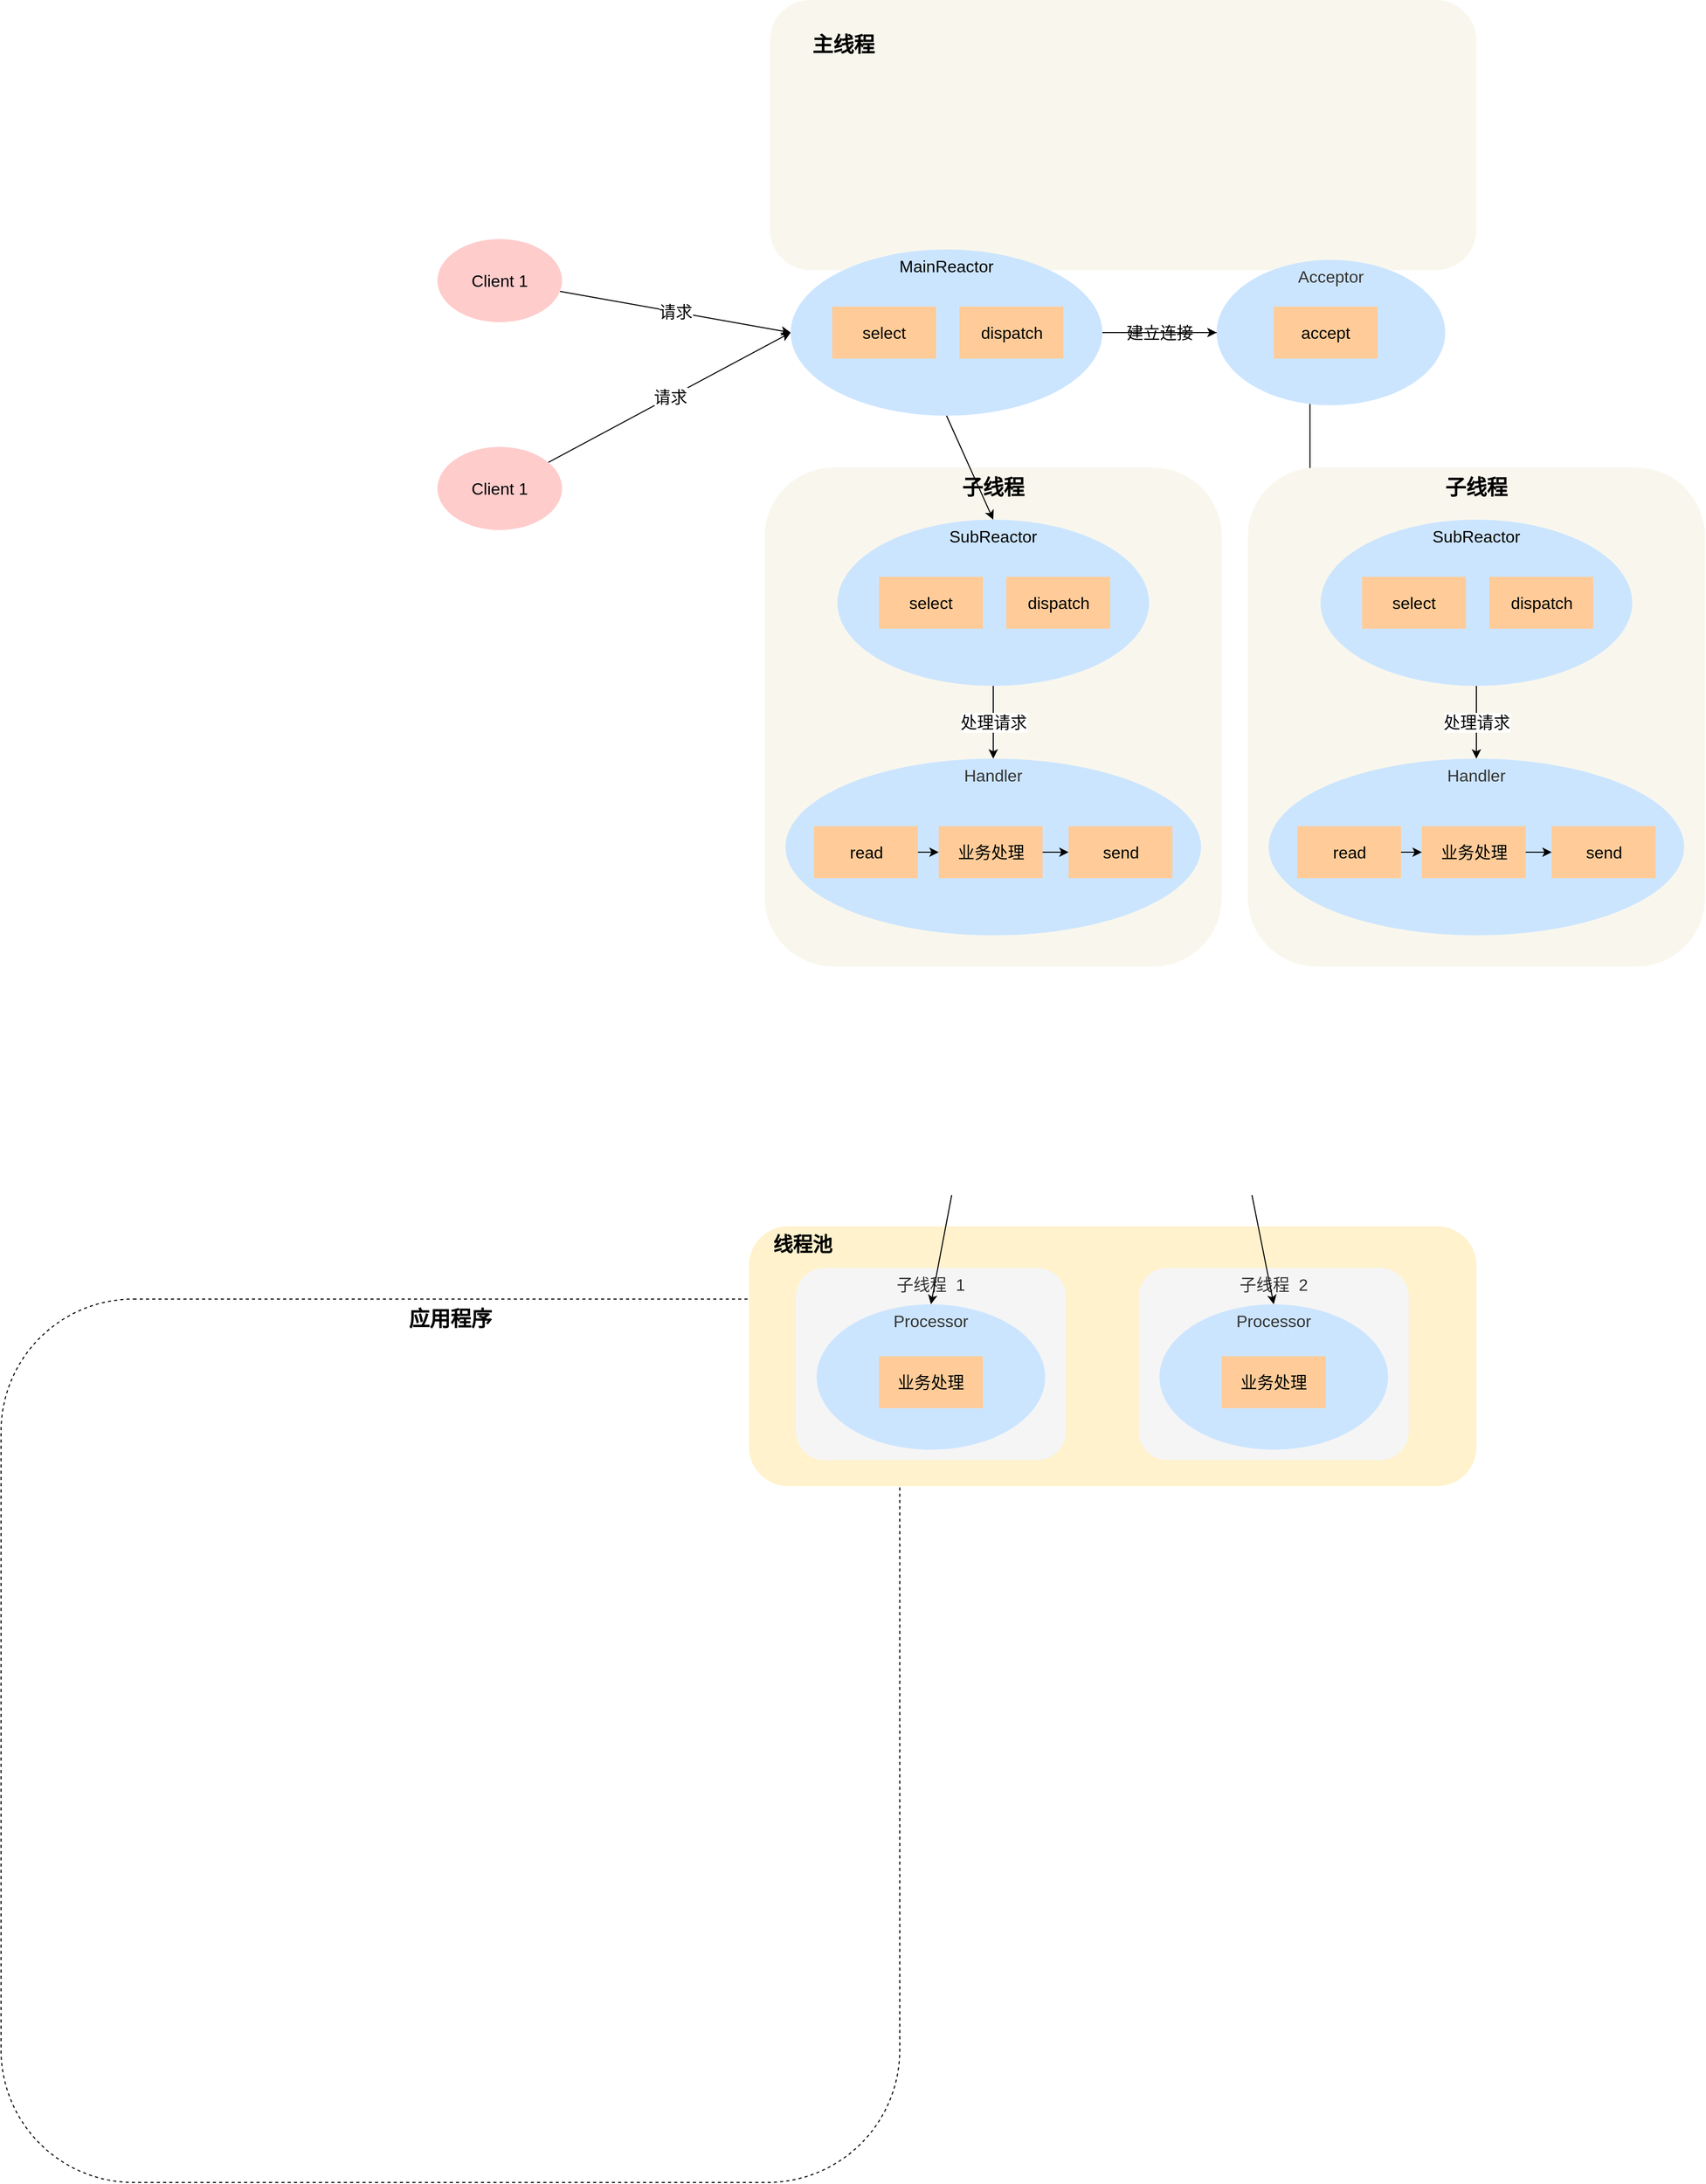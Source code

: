 <mxfile version="14.5.3" type="github">
  <diagram id="FaP1FRZkeEaly-lqHHDr" name="第 1 页">
    <mxGraphModel dx="1865" dy="1715" grid="1" gridSize="10" guides="1" tooltips="1" connect="1" arrows="1" fold="1" page="1" pageScale="1" pageWidth="827" pageHeight="1169" math="0" shadow="0">
      <root>
        <mxCell id="0" />
        <mxCell id="1" parent="0" />
        <mxCell id="LLE1oKgkcayjzDM5cHJy-34" value="&lt;span style=&quot;font-size: 20px&quot;&gt;&lt;b&gt;子线程&lt;/b&gt;&lt;/span&gt;" style="rounded=1;whiteSpace=wrap;html=1;fontSize=16;align=center;verticalAlign=top;fillColor=#f9f7ed;strokeColor=none;" parent="1" vertex="1">
          <mxGeometry x="75" y="440" width="440" height="480" as="geometry" />
        </mxCell>
        <mxCell id="LLE1oKgkcayjzDM5cHJy-1" value="&lt;font style=&quot;font-size: 20px&quot;&gt;&lt;b&gt;应用程序&lt;/b&gt;&lt;/font&gt;" style="rounded=1;whiteSpace=wrap;html=1;labelBackgroundColor=none;fontSize=19;align=center;horizontal=1;verticalAlign=top;dashed=1;" parent="1" vertex="1">
          <mxGeometry x="-660" y="1240" width="865" height="850" as="geometry" />
        </mxCell>
        <mxCell id="LLE1oKgkcayjzDM5cHJy-2" value="&amp;nbsp; &amp;nbsp; 线程池" style="rounded=1;whiteSpace=wrap;html=1;labelBackgroundColor=none;fontSize=19;fontStyle=1;align=left;verticalAlign=top;fillColor=#fff2cc;strokeColor=none;" parent="1" vertex="1">
          <mxGeometry x="60" y="1170" width="700" height="250" as="geometry" />
        </mxCell>
        <mxCell id="LLE1oKgkcayjzDM5cHJy-3" value="子线程 &amp;nbsp;1" style="rounded=1;whiteSpace=wrap;html=1;labelBackgroundColor=none;fontSize=16;verticalAlign=top;fillColor=#f5f5f5;fontColor=#333333;strokeColor=none;" parent="1" vertex="1">
          <mxGeometry x="105" y="1210" width="260" height="185" as="geometry" />
        </mxCell>
        <mxCell id="LLE1oKgkcayjzDM5cHJy-4" value="&lt;span style=&quot;font-size: 20px&quot;&gt;&lt;b&gt;&lt;br&gt;&amp;nbsp; &amp;nbsp; &amp;nbsp; &amp;nbsp;主线程&lt;/b&gt;&lt;/span&gt;" style="rounded=1;whiteSpace=wrap;html=1;fontSize=16;align=left;verticalAlign=top;fillColor=#f9f7ed;strokeColor=none;" parent="1" vertex="1">
          <mxGeometry x="80" y="-10" width="680" height="260" as="geometry" />
        </mxCell>
        <mxCell id="LLE1oKgkcayjzDM5cHJy-5" style="edgeStyle=none;rounded=0;orthogonalLoop=1;jettySize=auto;html=1;entryX=0.5;entryY=0;entryDx=0;entryDy=0;fontSize=19;exitX=0.5;exitY=1;exitDx=0;exitDy=0;" parent="1" target="LLE1oKgkcayjzDM5cHJy-24" edge="1">
          <mxGeometry relative="1" as="geometry">
            <mxPoint x="255" y="1140" as="sourcePoint" />
          </mxGeometry>
        </mxCell>
        <mxCell id="LLE1oKgkcayjzDM5cHJy-6" value="&lt;span style=&quot;color: rgb(51 , 51 , 51) ; font-family: &amp;#34;pingfang sc&amp;#34; , &amp;#34;lantinghei sc&amp;#34; , &amp;#34;microsoft yahei&amp;#34; , &amp;#34;hiragino sans gb&amp;#34; , &amp;#34;microsoft sans serif&amp;#34; , &amp;#34;wenquanyi micro hei&amp;#34; , &amp;#34;helvetica&amp;#34; , sans-serif&quot;&gt;Handler&lt;/span&gt;" style="ellipse;whiteSpace=wrap;html=1;verticalAlign=top;fontSize=16;fillColor=#cce5ff;labelBackgroundColor=none;strokeColor=none;" parent="1" vertex="1">
          <mxGeometry x="95" y="720" width="400" height="170" as="geometry" />
        </mxCell>
        <mxCell id="LLE1oKgkcayjzDM5cHJy-7" value="建立连接" style="rounded=0;orthogonalLoop=1;jettySize=auto;html=1;entryX=0;entryY=0.5;entryDx=0;entryDy=0;fontSize=16;exitX=1;exitY=0.5;exitDx=0;exitDy=0;" parent="1" source="LLE1oKgkcayjzDM5cHJy-10" target="LLE1oKgkcayjzDM5cHJy-13" edge="1">
          <mxGeometry relative="1" as="geometry" />
        </mxCell>
        <mxCell id="LLE1oKgkcayjzDM5cHJy-8" value="处理请求" style="rounded=0;orthogonalLoop=1;jettySize=auto;html=1;entryX=0.5;entryY=0;entryDx=0;entryDy=0;fontSize=16;" parent="1" target="LLE1oKgkcayjzDM5cHJy-6" edge="1">
          <mxGeometry relative="1" as="geometry">
            <mxPoint x="295" y="650" as="sourcePoint" />
          </mxGeometry>
        </mxCell>
        <mxCell id="LLE1oKgkcayjzDM5cHJy-33" style="rounded=0;orthogonalLoop=1;jettySize=auto;html=1;entryX=0.5;entryY=0;entryDx=0;entryDy=0;exitX=0.5;exitY=1;exitDx=0;exitDy=0;" parent="1" source="LLE1oKgkcayjzDM5cHJy-10" target="LLE1oKgkcayjzDM5cHJy-30" edge="1">
          <mxGeometry relative="1" as="geometry" />
        </mxCell>
        <mxCell id="jzSRc6dBH1GZ7ONXzAgu-12" style="edgeStyle=orthogonalEdgeStyle;rounded=0;orthogonalLoop=1;jettySize=auto;html=1;entryX=0.136;entryY=0.229;entryDx=0;entryDy=0;entryPerimeter=0;" edge="1" parent="1" source="LLE1oKgkcayjzDM5cHJy-10" target="jzSRc6dBH1GZ7ONXzAgu-1">
          <mxGeometry relative="1" as="geometry" />
        </mxCell>
        <mxCell id="LLE1oKgkcayjzDM5cHJy-10" value="&lt;span style=&quot;font-size: 16px ; font-family: &amp;#34;pingfang sc&amp;#34; , &amp;#34;lantinghei sc&amp;#34; , &amp;#34;microsoft yahei&amp;#34; , &amp;#34;hiragino sans gb&amp;#34; , &amp;#34;microsoft sans serif&amp;#34; , &amp;#34;wenquanyi micro hei&amp;#34; , &amp;#34;helvetica&amp;#34; , sans-serif&quot;&gt;MainReactor&lt;/span&gt;" style="ellipse;html=1;verticalAlign=top;fontSize=16;fillColor=#cce5ff;whiteSpace=wrap;labelBackgroundColor=none;strokeColor=none;" parent="1" vertex="1">
          <mxGeometry x="100" y="230" width="300" height="160" as="geometry" />
        </mxCell>
        <mxCell id="LLE1oKgkcayjzDM5cHJy-11" value="select" style="rounded=0;whiteSpace=wrap;html=1;fontSize=16;fillColor=#ffcc99;strokeColor=none;" parent="1" vertex="1">
          <mxGeometry x="140" y="285" width="100" height="50" as="geometry" />
        </mxCell>
        <mxCell id="LLE1oKgkcayjzDM5cHJy-12" value="dispatch" style="rounded=0;whiteSpace=wrap;html=1;fontSize=16;fillColor=#ffcc99;strokeColor=none;" parent="1" vertex="1">
          <mxGeometry x="262.5" y="285" width="100" height="50" as="geometry" />
        </mxCell>
        <mxCell id="LLE1oKgkcayjzDM5cHJy-13" value="&lt;span style=&quot;color: rgb(51, 51, 51); font-family: &amp;quot;pingfang sc&amp;quot;, &amp;quot;lantinghei sc&amp;quot;, &amp;quot;microsoft yahei&amp;quot;, &amp;quot;hiragino sans gb&amp;quot;, &amp;quot;microsoft sans serif&amp;quot;, &amp;quot;wenquanyi micro hei&amp;quot;, helvetica, sans-serif;&quot;&gt;Acceptor&lt;/span&gt;" style="ellipse;whiteSpace=wrap;html=1;verticalAlign=top;fontSize=16;fillColor=#cce5ff;labelBackgroundColor=none;strokeColor=none;" parent="1" vertex="1">
          <mxGeometry x="510" y="240" width="220" height="140" as="geometry" />
        </mxCell>
        <mxCell id="LLE1oKgkcayjzDM5cHJy-14" value="accept" style="rounded=0;whiteSpace=wrap;html=1;fontSize=16;fillColor=#ffcc99;strokeColor=none;" parent="1" vertex="1">
          <mxGeometry x="565" y="285" width="100" height="50" as="geometry" />
        </mxCell>
        <mxCell id="LLE1oKgkcayjzDM5cHJy-15" value="send" style="rounded=0;whiteSpace=wrap;html=1;fontSize=16;fillColor=#ffcc99;strokeColor=none;" parent="1" vertex="1">
          <mxGeometry x="367.5" y="785" width="100" height="50" as="geometry" />
        </mxCell>
        <mxCell id="LLE1oKgkcayjzDM5cHJy-36" style="edgeStyle=none;rounded=0;orthogonalLoop=1;jettySize=auto;html=1;entryX=0;entryY=0.5;entryDx=0;entryDy=0;" parent="1" source="LLE1oKgkcayjzDM5cHJy-16" target="LLE1oKgkcayjzDM5cHJy-35" edge="1">
          <mxGeometry relative="1" as="geometry" />
        </mxCell>
        <mxCell id="LLE1oKgkcayjzDM5cHJy-16" value="read" style="rounded=0;whiteSpace=wrap;html=1;fontSize=16;fillColor=#ffcc99;strokeColor=none;" parent="1" vertex="1">
          <mxGeometry x="122.5" y="785" width="100" height="50" as="geometry" />
        </mxCell>
        <mxCell id="LLE1oKgkcayjzDM5cHJy-17" value="请求" style="edgeStyle=none;rounded=0;orthogonalLoop=1;jettySize=auto;html=1;fontSize=16;entryX=0;entryY=0.5;entryDx=0;entryDy=0;" parent="1" source="LLE1oKgkcayjzDM5cHJy-18" target="LLE1oKgkcayjzDM5cHJy-10" edge="1">
          <mxGeometry relative="1" as="geometry" />
        </mxCell>
        <mxCell id="LLE1oKgkcayjzDM5cHJy-18" value="Client 1" style="ellipse;whiteSpace=wrap;html=1;fontSize=16;fillColor=#ffcccc;strokeColor=none;" parent="1" vertex="1">
          <mxGeometry x="-240" y="220" width="120" height="80" as="geometry" />
        </mxCell>
        <mxCell id="LLE1oKgkcayjzDM5cHJy-19" value="请求" style="rounded=0;orthogonalLoop=1;jettySize=auto;html=1;entryX=0;entryY=0.5;entryDx=0;entryDy=0;fontSize=16;" parent="1" source="LLE1oKgkcayjzDM5cHJy-20" target="LLE1oKgkcayjzDM5cHJy-10" edge="1">
          <mxGeometry relative="1" as="geometry" />
        </mxCell>
        <mxCell id="LLE1oKgkcayjzDM5cHJy-20" value="Client 1" style="ellipse;whiteSpace=wrap;html=1;fontSize=16;fillColor=#ffcccc;strokeColor=none;" parent="1" vertex="1">
          <mxGeometry x="-240" y="420" width="120" height="80" as="geometry" />
        </mxCell>
        <mxCell id="LLE1oKgkcayjzDM5cHJy-24" value="&lt;span style=&quot;color: rgb(51, 51, 51); font-family: &amp;quot;pingfang sc&amp;quot;, &amp;quot;lantinghei sc&amp;quot;, &amp;quot;microsoft yahei&amp;quot;, &amp;quot;hiragino sans gb&amp;quot;, &amp;quot;microsoft sans serif&amp;quot;, &amp;quot;wenquanyi micro hei&amp;quot;, helvetica, sans-serif;&quot;&gt;Processor&lt;/span&gt;" style="ellipse;whiteSpace=wrap;html=1;verticalAlign=top;fontSize=16;fillColor=#cce5ff;labelBackgroundColor=none;strokeColor=none;" parent="1" vertex="1">
          <mxGeometry x="125" y="1245" width="220" height="140" as="geometry" />
        </mxCell>
        <mxCell id="LLE1oKgkcayjzDM5cHJy-25" value="业务处理" style="rounded=0;whiteSpace=wrap;html=1;fontSize=16;fillColor=#ffcc99;strokeColor=none;" parent="1" vertex="1">
          <mxGeometry x="185" y="1295" width="100" height="50" as="geometry" />
        </mxCell>
        <mxCell id="LLE1oKgkcayjzDM5cHJy-26" value="子线程 &amp;nbsp;2" style="rounded=1;whiteSpace=wrap;html=1;labelBackgroundColor=none;fontSize=16;verticalAlign=top;fillColor=#f5f5f5;fontColor=#333333;strokeColor=none;" parent="1" vertex="1">
          <mxGeometry x="435" y="1210" width="260" height="185" as="geometry" />
        </mxCell>
        <mxCell id="LLE1oKgkcayjzDM5cHJy-27" value="&lt;span style=&quot;color: rgb(51, 51, 51); font-family: &amp;quot;pingfang sc&amp;quot;, &amp;quot;lantinghei sc&amp;quot;, &amp;quot;microsoft yahei&amp;quot;, &amp;quot;hiragino sans gb&amp;quot;, &amp;quot;microsoft sans serif&amp;quot;, &amp;quot;wenquanyi micro hei&amp;quot;, helvetica, sans-serif;&quot;&gt;Processor&lt;/span&gt;" style="ellipse;whiteSpace=wrap;html=1;verticalAlign=top;fontSize=16;fillColor=#cce5ff;labelBackgroundColor=none;strokeColor=none;" parent="1" vertex="1">
          <mxGeometry x="455" y="1245" width="220" height="140" as="geometry" />
        </mxCell>
        <mxCell id="LLE1oKgkcayjzDM5cHJy-28" value="业务处理" style="rounded=0;whiteSpace=wrap;html=1;fontSize=16;fillColor=#ffcc99;strokeColor=none;" parent="1" vertex="1">
          <mxGeometry x="515" y="1295" width="100" height="50" as="geometry" />
        </mxCell>
        <mxCell id="LLE1oKgkcayjzDM5cHJy-29" style="edgeStyle=none;rounded=0;orthogonalLoop=1;jettySize=auto;html=1;entryX=0.5;entryY=0;entryDx=0;entryDy=0;fontSize=19;exitX=0.5;exitY=1;exitDx=0;exitDy=0;" parent="1" target="LLE1oKgkcayjzDM5cHJy-27" edge="1">
          <mxGeometry relative="1" as="geometry">
            <mxPoint x="544" y="1140" as="sourcePoint" />
          </mxGeometry>
        </mxCell>
        <mxCell id="LLE1oKgkcayjzDM5cHJy-30" value="&lt;span style=&quot;font-size: 16px ; font-family: &amp;#34;pingfang sc&amp;#34; , &amp;#34;lantinghei sc&amp;#34; , &amp;#34;microsoft yahei&amp;#34; , &amp;#34;hiragino sans gb&amp;#34; , &amp;#34;microsoft sans serif&amp;#34; , &amp;#34;wenquanyi micro hei&amp;#34; , &amp;#34;helvetica&amp;#34; , sans-serif&quot;&gt;SubReactor&lt;/span&gt;" style="ellipse;html=1;verticalAlign=top;fontSize=16;fillColor=#cce5ff;whiteSpace=wrap;labelBackgroundColor=none;strokeColor=none;" parent="1" vertex="1">
          <mxGeometry x="145" y="490" width="300" height="160" as="geometry" />
        </mxCell>
        <mxCell id="LLE1oKgkcayjzDM5cHJy-31" value="select" style="rounded=0;whiteSpace=wrap;html=1;fontSize=16;fillColor=#ffcc99;strokeColor=none;" parent="1" vertex="1">
          <mxGeometry x="185" y="545" width="100" height="50" as="geometry" />
        </mxCell>
        <mxCell id="LLE1oKgkcayjzDM5cHJy-32" value="dispatch" style="rounded=0;whiteSpace=wrap;html=1;fontSize=16;fillColor=#ffcc99;strokeColor=none;" parent="1" vertex="1">
          <mxGeometry x="307.5" y="545" width="100" height="50" as="geometry" />
        </mxCell>
        <mxCell id="LLE1oKgkcayjzDM5cHJy-37" style="edgeStyle=none;rounded=0;orthogonalLoop=1;jettySize=auto;html=1;entryX=0;entryY=0.5;entryDx=0;entryDy=0;" parent="1" source="LLE1oKgkcayjzDM5cHJy-35" target="LLE1oKgkcayjzDM5cHJy-15" edge="1">
          <mxGeometry relative="1" as="geometry" />
        </mxCell>
        <mxCell id="LLE1oKgkcayjzDM5cHJy-35" value="业务处理" style="rounded=0;whiteSpace=wrap;html=1;fontSize=16;fillColor=#ffcc99;strokeColor=none;" parent="1" vertex="1">
          <mxGeometry x="242.5" y="785" width="100" height="50" as="geometry" />
        </mxCell>
        <mxCell id="jzSRc6dBH1GZ7ONXzAgu-1" value="&lt;span style=&quot;font-size: 20px&quot;&gt;&lt;b&gt;子线程&lt;/b&gt;&lt;/span&gt;" style="rounded=1;whiteSpace=wrap;html=1;fontSize=16;align=center;verticalAlign=top;fillColor=#f9f7ed;strokeColor=none;" vertex="1" parent="1">
          <mxGeometry x="540" y="440" width="440" height="480" as="geometry" />
        </mxCell>
        <mxCell id="jzSRc6dBH1GZ7ONXzAgu-2" value="&lt;span style=&quot;color: rgb(51 , 51 , 51) ; font-family: &amp;#34;pingfang sc&amp;#34; , &amp;#34;lantinghei sc&amp;#34; , &amp;#34;microsoft yahei&amp;#34; , &amp;#34;hiragino sans gb&amp;#34; , &amp;#34;microsoft sans serif&amp;#34; , &amp;#34;wenquanyi micro hei&amp;#34; , &amp;#34;helvetica&amp;#34; , sans-serif&quot;&gt;Handler&lt;/span&gt;" style="ellipse;whiteSpace=wrap;html=1;verticalAlign=top;fontSize=16;fillColor=#cce5ff;labelBackgroundColor=none;strokeColor=none;" vertex="1" parent="1">
          <mxGeometry x="560" y="720" width="400" height="170" as="geometry" />
        </mxCell>
        <mxCell id="jzSRc6dBH1GZ7ONXzAgu-3" value="处理请求" style="rounded=0;orthogonalLoop=1;jettySize=auto;html=1;entryX=0.5;entryY=0;entryDx=0;entryDy=0;fontSize=16;" edge="1" parent="1" target="jzSRc6dBH1GZ7ONXzAgu-2">
          <mxGeometry relative="1" as="geometry">
            <mxPoint x="760" y="650" as="sourcePoint" />
          </mxGeometry>
        </mxCell>
        <mxCell id="jzSRc6dBH1GZ7ONXzAgu-4" value="send" style="rounded=0;whiteSpace=wrap;html=1;fontSize=16;fillColor=#ffcc99;strokeColor=none;" vertex="1" parent="1">
          <mxGeometry x="832.5" y="785" width="100" height="50" as="geometry" />
        </mxCell>
        <mxCell id="jzSRc6dBH1GZ7ONXzAgu-5" style="edgeStyle=none;rounded=0;orthogonalLoop=1;jettySize=auto;html=1;entryX=0;entryY=0.5;entryDx=0;entryDy=0;" edge="1" parent="1" source="jzSRc6dBH1GZ7ONXzAgu-6" target="jzSRc6dBH1GZ7ONXzAgu-11">
          <mxGeometry relative="1" as="geometry" />
        </mxCell>
        <mxCell id="jzSRc6dBH1GZ7ONXzAgu-6" value="read" style="rounded=0;whiteSpace=wrap;html=1;fontSize=16;fillColor=#ffcc99;strokeColor=none;" vertex="1" parent="1">
          <mxGeometry x="587.5" y="785" width="100" height="50" as="geometry" />
        </mxCell>
        <mxCell id="jzSRc6dBH1GZ7ONXzAgu-7" value="&lt;span style=&quot;font-size: 16px ; font-family: &amp;#34;pingfang sc&amp;#34; , &amp;#34;lantinghei sc&amp;#34; , &amp;#34;microsoft yahei&amp;#34; , &amp;#34;hiragino sans gb&amp;#34; , &amp;#34;microsoft sans serif&amp;#34; , &amp;#34;wenquanyi micro hei&amp;#34; , &amp;#34;helvetica&amp;#34; , sans-serif&quot;&gt;SubReactor&lt;/span&gt;" style="ellipse;html=1;verticalAlign=top;fontSize=16;fillColor=#cce5ff;whiteSpace=wrap;labelBackgroundColor=none;strokeColor=none;" vertex="1" parent="1">
          <mxGeometry x="610" y="490" width="300" height="160" as="geometry" />
        </mxCell>
        <mxCell id="jzSRc6dBH1GZ7ONXzAgu-8" value="select" style="rounded=0;whiteSpace=wrap;html=1;fontSize=16;fillColor=#ffcc99;strokeColor=none;" vertex="1" parent="1">
          <mxGeometry x="650" y="545" width="100" height="50" as="geometry" />
        </mxCell>
        <mxCell id="jzSRc6dBH1GZ7ONXzAgu-9" value="dispatch" style="rounded=0;whiteSpace=wrap;html=1;fontSize=16;fillColor=#ffcc99;strokeColor=none;" vertex="1" parent="1">
          <mxGeometry x="772.5" y="545" width="100" height="50" as="geometry" />
        </mxCell>
        <mxCell id="jzSRc6dBH1GZ7ONXzAgu-10" style="edgeStyle=none;rounded=0;orthogonalLoop=1;jettySize=auto;html=1;entryX=0;entryY=0.5;entryDx=0;entryDy=0;" edge="1" parent="1" source="jzSRc6dBH1GZ7ONXzAgu-11" target="jzSRc6dBH1GZ7ONXzAgu-4">
          <mxGeometry relative="1" as="geometry" />
        </mxCell>
        <mxCell id="jzSRc6dBH1GZ7ONXzAgu-11" value="业务处理" style="rounded=0;whiteSpace=wrap;html=1;fontSize=16;fillColor=#ffcc99;strokeColor=none;" vertex="1" parent="1">
          <mxGeometry x="707.5" y="785" width="100" height="50" as="geometry" />
        </mxCell>
      </root>
    </mxGraphModel>
  </diagram>
</mxfile>
